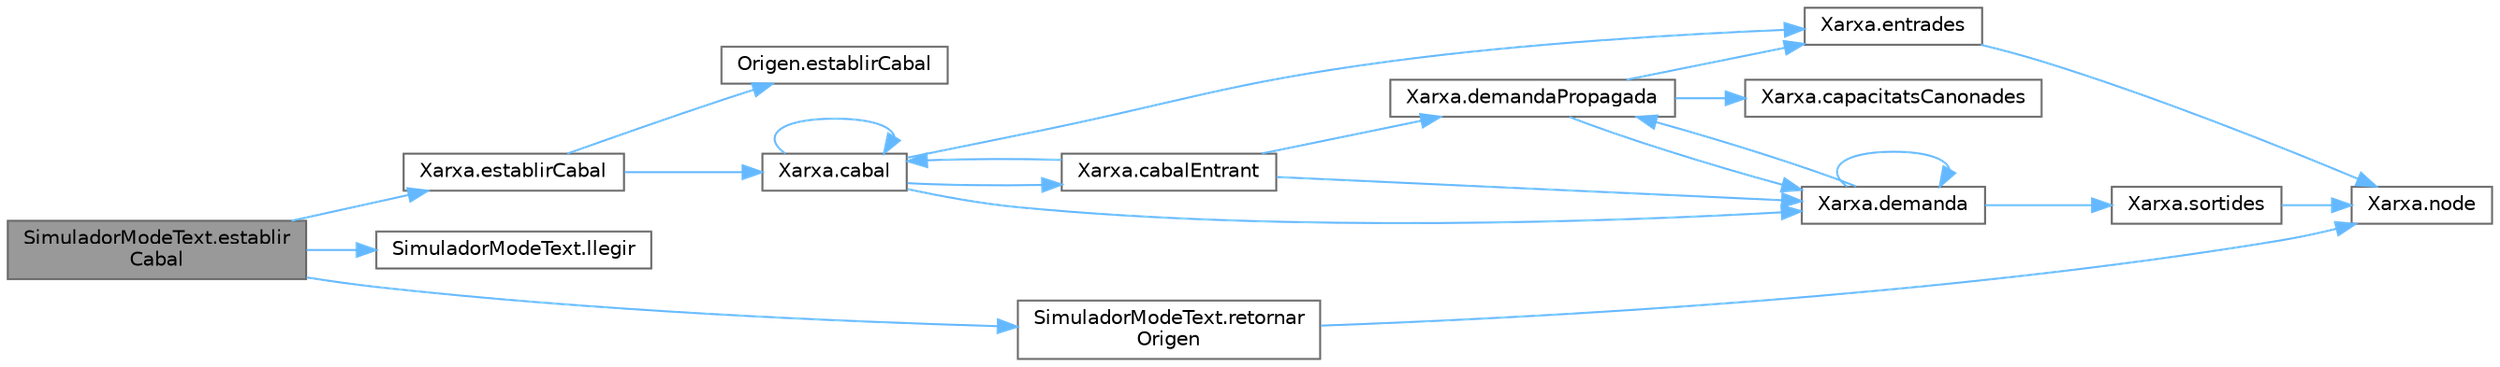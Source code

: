 digraph "SimuladorModeText.establirCabal"
{
 // LATEX_PDF_SIZE
  bgcolor="transparent";
  edge [fontname=Helvetica,fontsize=10,labelfontname=Helvetica,labelfontsize=10];
  node [fontname=Helvetica,fontsize=10,shape=box,height=0.2,width=0.4];
  rankdir="LR";
  Node1 [id="Node000001",label="SimuladorModeText.establir\lCabal",height=0.2,width=0.4,color="gray40", fillcolor="grey60", style="filled", fontcolor="black",tooltip="Estableix el cabal d'un origen de la xarxa."];
  Node1 -> Node2 [id="edge1_Node000001_Node000002",color="steelblue1",style="solid",tooltip=" "];
  Node2 [id="Node000002",label="Xarxa.establirCabal",height=0.2,width=0.4,color="grey40", fillcolor="white", style="filled",URL="$class_xarxa.html#af97bed7e986eb497a15edb3a30e31825",tooltip="Establir cabal a un node Origen."];
  Node2 -> Node3 [id="edge2_Node000002_Node000003",color="steelblue1",style="solid",tooltip=" "];
  Node3 [id="Node000003",label="Xarxa.cabal",height=0.2,width=0.4,color="grey40", fillcolor="white", style="filled",URL="$class_xarxa.html#a8081db69a3a081f4b2a82c5c69bb892e",tooltip="Cabal teòric d'un node."];
  Node3 -> Node3 [id="edge3_Node000003_Node000003",color="steelblue1",style="solid",tooltip=" "];
  Node3 -> Node4 [id="edge4_Node000003_Node000004",color="steelblue1",style="solid",tooltip=" "];
  Node4 [id="Node000004",label="Xarxa.cabalEntrant",height=0.2,width=0.4,color="grey40", fillcolor="white", style="filled",URL="$class_xarxa.html#a08d5359dcb1473587bb090b4d14a0e54",tooltip="Cabal teòric d'una canonada."];
  Node4 -> Node3 [id="edge5_Node000004_Node000003",color="steelblue1",style="solid",tooltip=" "];
  Node4 -> Node5 [id="edge6_Node000004_Node000005",color="steelblue1",style="solid",tooltip=" "];
  Node5 [id="Node000005",label="Xarxa.demanda",height=0.2,width=0.4,color="grey40", fillcolor="white", style="filled",URL="$class_xarxa.html#abc248c38e14f34196d54e88827662ab4",tooltip="Demanda teòrica d'un node."];
  Node5 -> Node5 [id="edge7_Node000005_Node000005",color="steelblue1",style="solid",tooltip=" "];
  Node5 -> Node6 [id="edge8_Node000005_Node000006",color="steelblue1",style="solid",tooltip=" "];
  Node6 [id="Node000006",label="Xarxa.demandaPropagada",height=0.2,width=0.4,color="grey40", fillcolor="white", style="filled",URL="$class_xarxa.html#a5af0e05a259eecbbea1216c5b4b74fd4",tooltip="Demanda propagada d'una canonada."];
  Node6 -> Node7 [id="edge9_Node000006_Node000007",color="steelblue1",style="solid",tooltip=" "];
  Node7 [id="Node000007",label="Xarxa.capacitatsCanonades",height=0.2,width=0.4,color="grey40", fillcolor="white", style="filled",URL="$class_xarxa.html#a0d7668080c2f6a8e616ae97c4f0b72a9",tooltip="Suma de les capacitats d'un conjunt de canonades."];
  Node6 -> Node5 [id="edge10_Node000006_Node000005",color="steelblue1",style="solid",tooltip=" "];
  Node6 -> Node8 [id="edge11_Node000006_Node000008",color="steelblue1",style="solid",tooltip=" "];
  Node8 [id="Node000008",label="Xarxa.entrades",height=0.2,width=0.4,color="grey40", fillcolor="white", style="filled",URL="$class_xarxa.html#a7373a831729d8cf2bfb8ccd67838efd1",tooltip="Entrades d'un node."];
  Node8 -> Node9 [id="edge12_Node000008_Node000009",color="steelblue1",style="solid",tooltip=" "];
  Node9 [id="Node000009",label="Xarxa.node",height=0.2,width=0.4,color="grey40", fillcolor="white", style="filled",URL="$class_xarxa.html#ad54474fd5d22a71c1ad13e6c5d16fb10",tooltip="Retorna el node amb identificador id."];
  Node5 -> Node10 [id="edge13_Node000005_Node000010",color="steelblue1",style="solid",tooltip=" "];
  Node10 [id="Node000010",label="Xarxa.sortides",height=0.2,width=0.4,color="grey40", fillcolor="white", style="filled",URL="$class_xarxa.html#a4cd02c94912b30cafe3f8fef8a584eae",tooltip="Sortides d'un node."];
  Node10 -> Node9 [id="edge14_Node000010_Node000009",color="steelblue1",style="solid",tooltip=" "];
  Node4 -> Node6 [id="edge15_Node000004_Node000006",color="steelblue1",style="solid",tooltip=" "];
  Node3 -> Node5 [id="edge16_Node000003_Node000005",color="steelblue1",style="solid",tooltip=" "];
  Node3 -> Node8 [id="edge17_Node000003_Node000008",color="steelblue1",style="solid",tooltip=" "];
  Node2 -> Node11 [id="edge18_Node000002_Node000011",color="steelblue1",style="solid",tooltip=" "];
  Node11 [id="Node000011",label="Origen.establirCabal",height=0.2,width=0.4,color="grey40", fillcolor="white", style="filled",URL="$class_origen.html#ae368d55fb365f672fdda2f9b384b88f2",tooltip="estableix el cabal"];
  Node1 -> Node12 [id="edge19_Node000001_Node000012",color="steelblue1",style="solid",tooltip=" "];
  Node12 [id="Node000012",label="SimuladorModeText.llegir",height=0.2,width=0.4,color="grey40", fillcolor="white", style="filled",URL="$class_simulador_mode_text.html#a522b599d1c60cdbcc9b4869c2feba8a6",tooltip="Llegeix una línia del BufferedReader."];
  Node1 -> Node13 [id="edge20_Node000001_Node000013",color="steelblue1",style="solid",tooltip=" "];
  Node13 [id="Node000013",label="SimuladorModeText.retornar\lOrigen",height=0.2,width=0.4,color="grey40", fillcolor="white", style="filled",URL="$class_simulador_mode_text.html#a516621320dadf2479422f29f7cfcdc3b",tooltip="Retorna un Origen basat en el seu identificador."];
  Node13 -> Node9 [id="edge21_Node000013_Node000009",color="steelblue1",style="solid",tooltip=" "];
}
